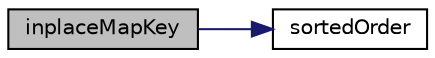 digraph "inplaceMapKey"
{
  bgcolor="transparent";
  edge [fontname="Helvetica",fontsize="10",labelfontname="Helvetica",labelfontsize="10"];
  node [fontname="Helvetica",fontsize="10",shape=record];
  rankdir="LR";
  Node1 [label="inplaceMapKey",height=0.2,width=0.4,color="black", fillcolor="grey75", style="filled", fontcolor="black"];
  Node1 -> Node2 [color="midnightblue",fontsize="10",style="solid",fontname="Helvetica"];
  Node2 [label="sortedOrder",height=0.2,width=0.4,color="black",URL="$a10887.html#acf128ea037506c14446998bb7ca39264",tooltip="Generate the (stable) sort order for the list. "];
}
